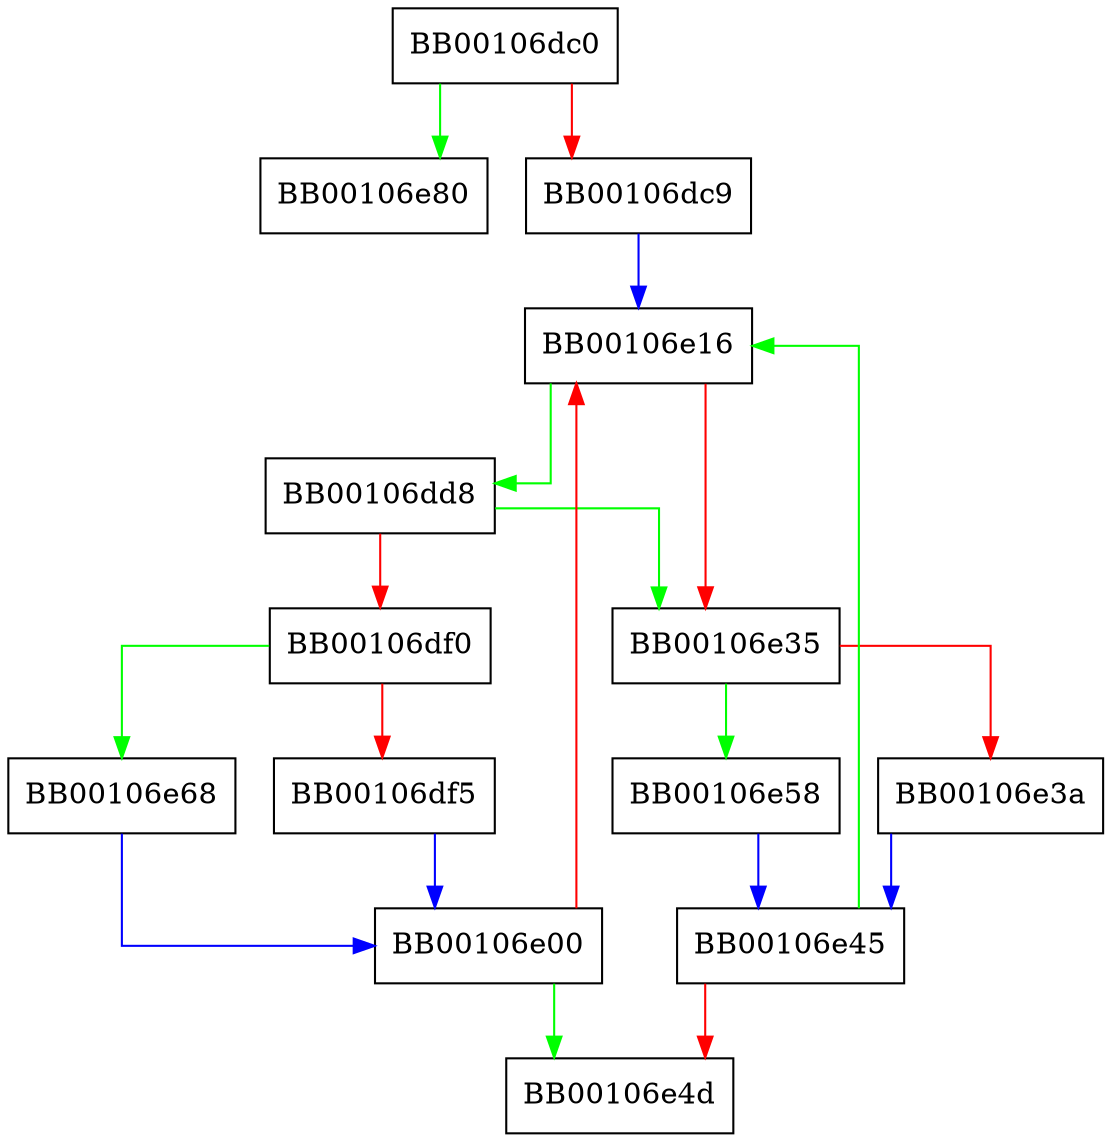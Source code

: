 digraph FUN_00106dc0 {
  node [shape="box"];
  graph [splines=ortho];
  BB00106dc0 -> BB00106e80 [color="green"];
  BB00106dc0 -> BB00106dc9 [color="red"];
  BB00106dc9 -> BB00106e16 [color="blue"];
  BB00106dd8 -> BB00106e35 [color="green"];
  BB00106dd8 -> BB00106df0 [color="red"];
  BB00106df0 -> BB00106e68 [color="green"];
  BB00106df0 -> BB00106df5 [color="red"];
  BB00106df5 -> BB00106e00 [color="blue"];
  BB00106e00 -> BB00106e4d [color="green"];
  BB00106e00 -> BB00106e16 [color="red"];
  BB00106e16 -> BB00106dd8 [color="green"];
  BB00106e16 -> BB00106e35 [color="red"];
  BB00106e35 -> BB00106e58 [color="green"];
  BB00106e35 -> BB00106e3a [color="red"];
  BB00106e3a -> BB00106e45 [color="blue"];
  BB00106e45 -> BB00106e16 [color="green"];
  BB00106e45 -> BB00106e4d [color="red"];
  BB00106e58 -> BB00106e45 [color="blue"];
  BB00106e68 -> BB00106e00 [color="blue"];
}